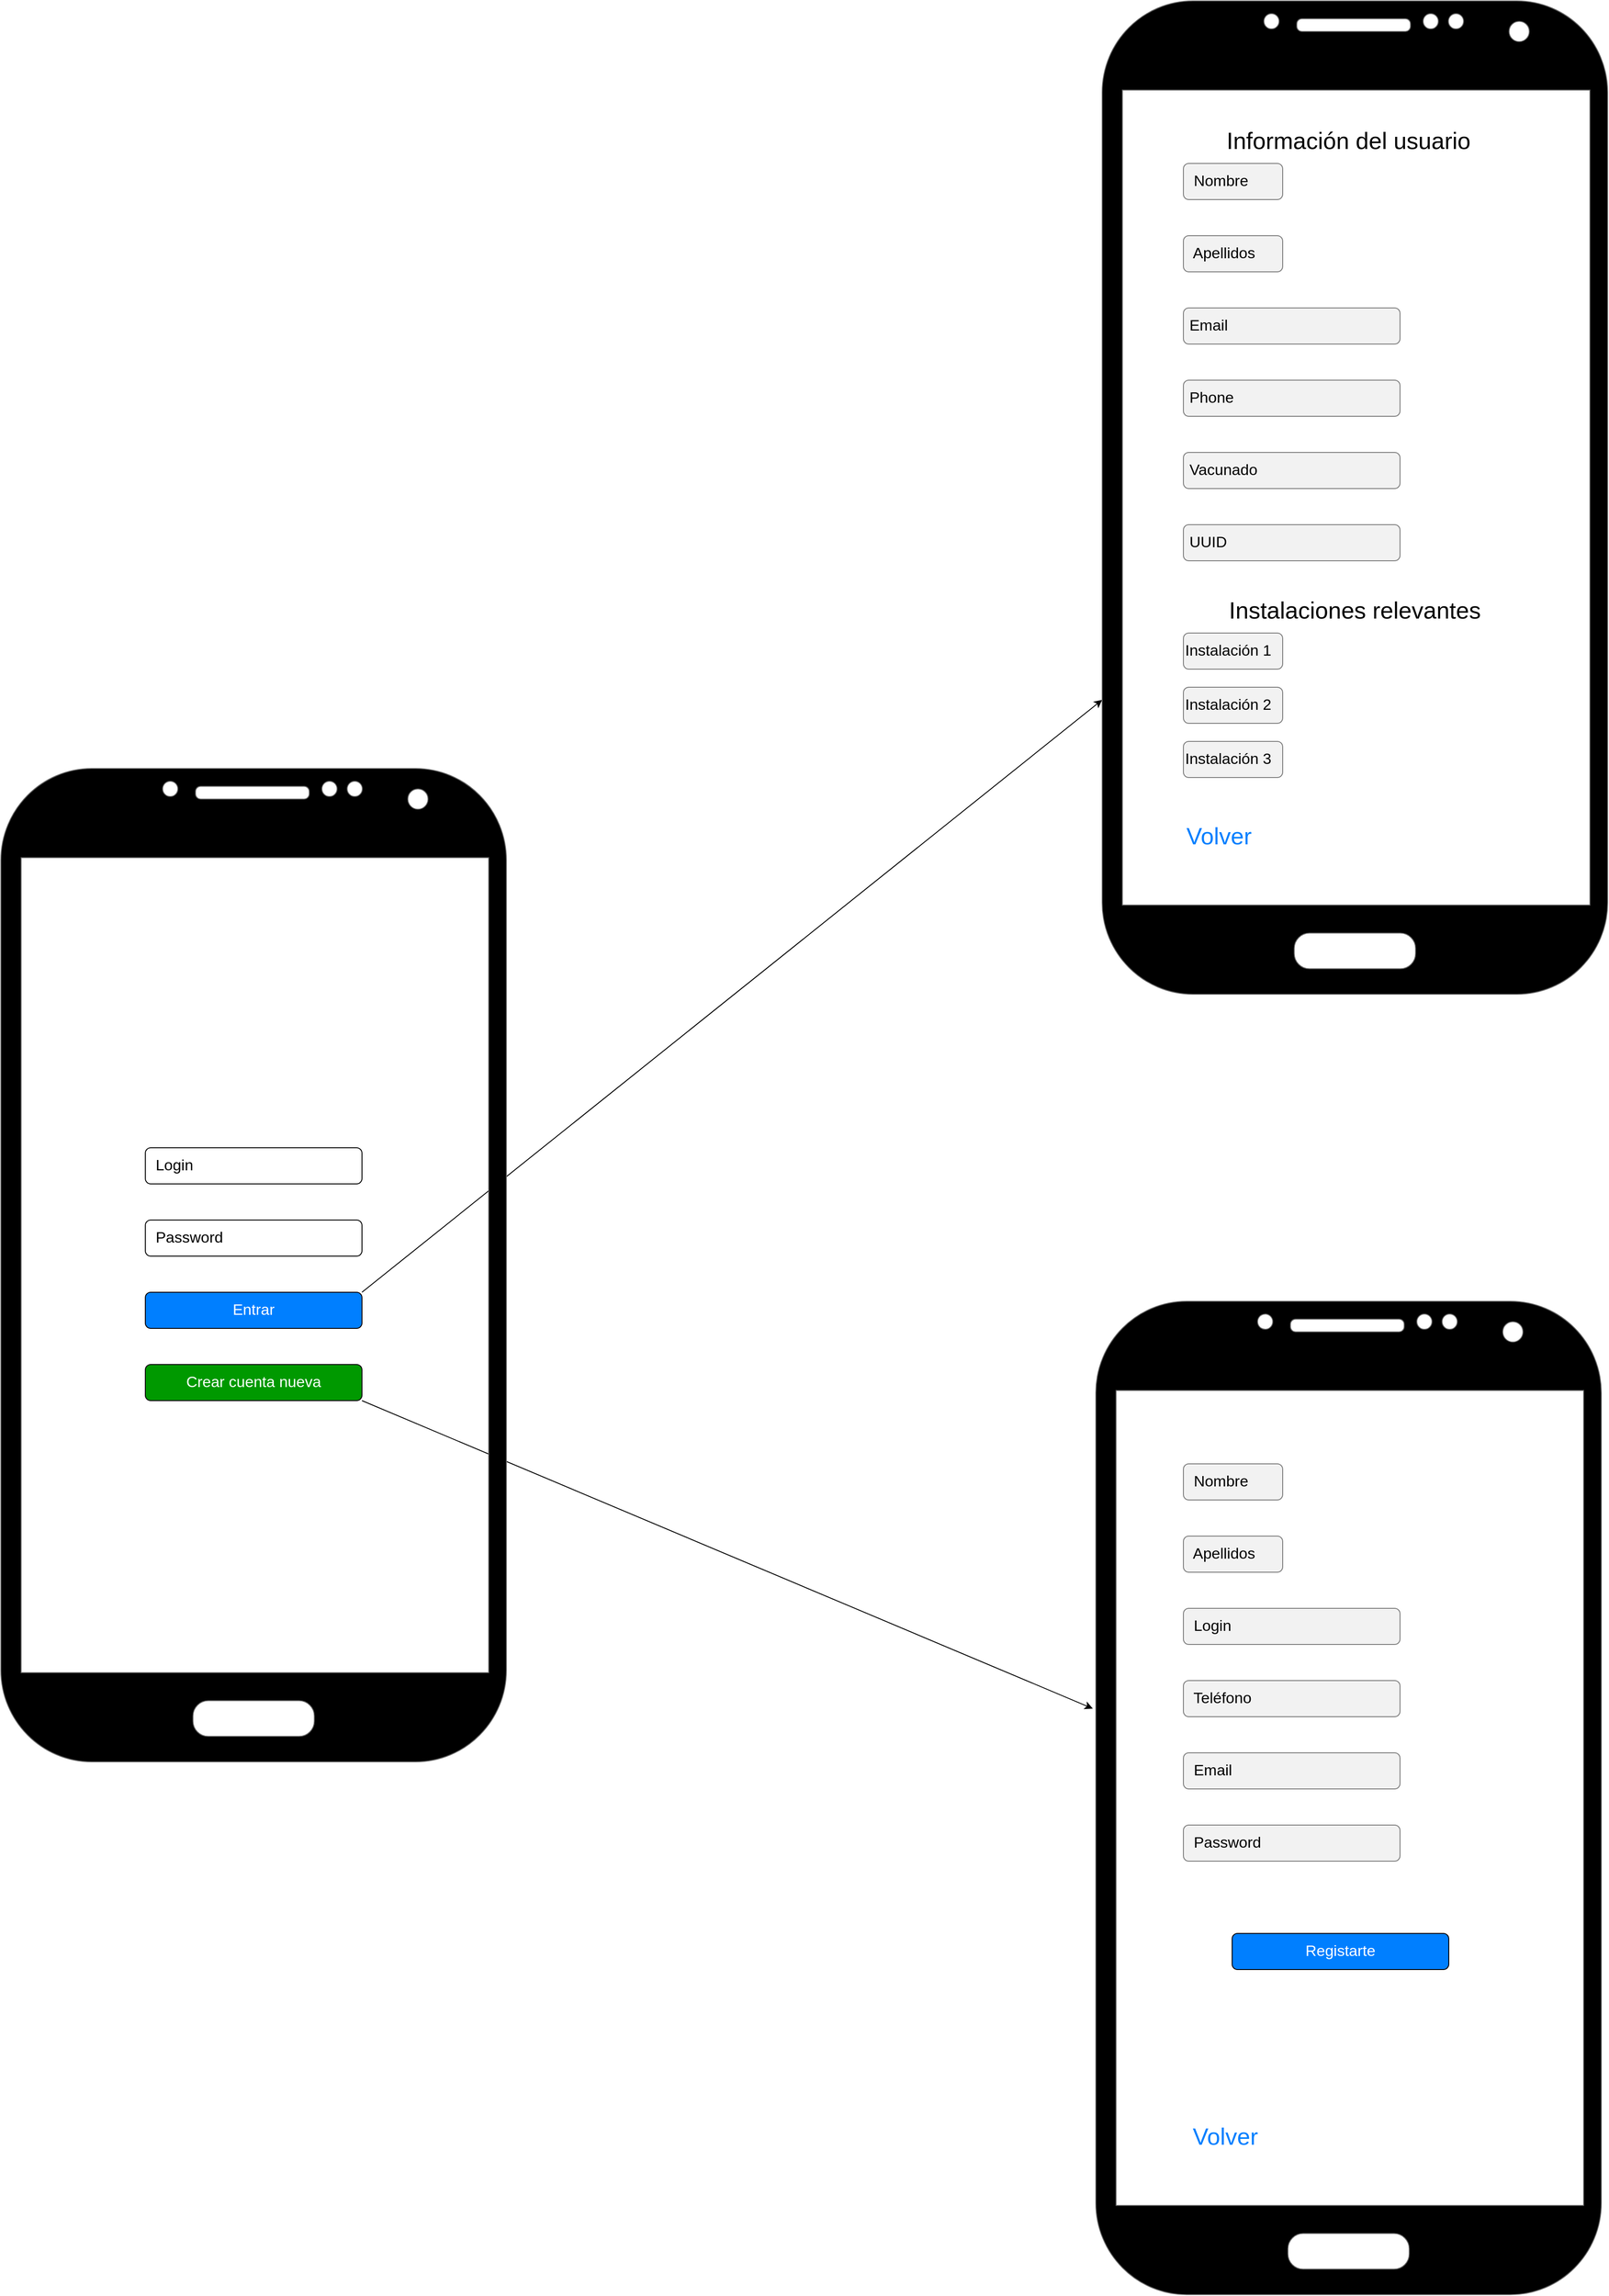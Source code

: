 <mxfile version="16.4.5" type="device"><diagram id="PCRjgJw1AyeSbDWRG1Qp" name="Page-1"><mxGraphModel dx="6394" dy="3816" grid="1" gridSize="10" guides="1" tooltips="1" connect="1" arrows="1" fold="1" page="1" pageScale="1" pageWidth="827" pageHeight="1169" math="0" shadow="0"><root><mxCell id="0"/><mxCell id="1" parent="0"/><mxCell id="ZthCKj06xyT4DVnuuAIe-14" value="&amp;nbsp; Login" style="rounded=1;whiteSpace=wrap;html=1;fontSize=17;fontColor=#000000;fillColor=none;gradientColor=none;align=left;" parent="1" vertex="1"><mxGeometry x="-880" y="370" width="240" height="40" as="geometry"/></mxCell><mxCell id="ZthCKj06xyT4DVnuuAIe-15" value="&amp;nbsp; Password" style="rounded=1;whiteSpace=wrap;html=1;fontSize=17;fontColor=#000000;fillColor=none;gradientColor=none;align=left;" parent="1" vertex="1"><mxGeometry x="-880" y="450" width="240" height="40" as="geometry"/></mxCell><mxCell id="ZthCKj06xyT4DVnuuAIe-19" value="Entrar" style="rounded=1;whiteSpace=wrap;html=1;fontSize=17;fontColor=#FFFFFF;fillColor=#007FFF;gradientColor=none;align=center;" parent="1" vertex="1"><mxGeometry x="-880" y="530" width="240" height="40" as="geometry"/></mxCell><mxCell id="ZthCKj06xyT4DVnuuAIe-20" value="Crear cuenta nueva" style="rounded=1;whiteSpace=wrap;html=1;fontSize=17;fontColor=#FFFFFF;fillColor=#009900;align=center;" parent="1" vertex="1"><mxGeometry x="-880" y="610" width="240" height="40" as="geometry"/></mxCell><mxCell id="ZthCKj06xyT4DVnuuAIe-22" value="&lt;span style=&quot;color: rgb(0 , 0 , 0)&quot;&gt;&amp;nbsp; Nombre&lt;/span&gt;" style="rounded=1;whiteSpace=wrap;html=1;fontSize=17;fontColor=#FFFFFF;fillColor=#E6E6E6;gradientColor=none;opacity=50;align=left;" parent="1" vertex="1"><mxGeometry x="270" y="720" width="110" height="40" as="geometry"/></mxCell><mxCell id="ZthCKj06xyT4DVnuuAIe-23" value="&lt;font color=&quot;#000000&quot;&gt;&amp;nbsp; Apellidos&lt;/font&gt;" style="rounded=1;whiteSpace=wrap;html=1;fontSize=17;fontColor=#FFFFFF;fillColor=#E6E6E6;gradientColor=none;opacity=50;align=left;" parent="1" vertex="1"><mxGeometry x="270" y="800" width="110" height="40" as="geometry"/></mxCell><mxCell id="ZthCKj06xyT4DVnuuAIe-25" value="&lt;font color=&quot;#000000&quot;&gt;&amp;nbsp; Password&lt;/font&gt;" style="rounded=1;whiteSpace=wrap;html=1;fontSize=17;fontColor=#FFFFFF;fillColor=#E6E6E6;gradientColor=none;opacity=50;align=left;" parent="1" vertex="1"><mxGeometry x="270" y="1120" width="240" height="40" as="geometry"/></mxCell><mxCell id="ZthCKj06xyT4DVnuuAIe-26" value="&lt;font color=&quot;#000000&quot;&gt;&amp;nbsp; Login&lt;/font&gt;" style="rounded=1;whiteSpace=wrap;html=1;fontSize=17;fontColor=#FFFFFF;fillColor=#E6E6E6;gradientColor=none;opacity=50;align=left;" parent="1" vertex="1"><mxGeometry x="270" y="880" width="240" height="40" as="geometry"/></mxCell><mxCell id="ZthCKj06xyT4DVnuuAIe-27" value="Registarte" style="rounded=1;whiteSpace=wrap;html=1;fontSize=17;fontColor=#FFFFFF;fillColor=#007FFF;align=center;" parent="1" vertex="1"><mxGeometry x="324" y="1240" width="240" height="40" as="geometry"/></mxCell><mxCell id="ZthCKj06xyT4DVnuuAIe-28" value="" style="endArrow=classic;html=1;rounded=0;fontSize=17;fontColor=#000000;exitX=1;exitY=1;exitDx=0;exitDy=0;entryX=-0.006;entryY=0.41;entryDx=0;entryDy=0;entryPerimeter=0;" parent="1" source="ZthCKj06xyT4DVnuuAIe-20" target="8eITHG2HQdBkpzEDNWtE-13" edge="1"><mxGeometry width="50" height="50" relative="1" as="geometry"><mxPoint x="-60" y="780" as="sourcePoint"/><mxPoint x="110" y="980" as="targetPoint"/></mxGeometry></mxCell><mxCell id="ZthCKj06xyT4DVnuuAIe-31" value="&lt;span style=&quot;color: rgb(0 , 0 , 0)&quot;&gt;&amp;nbsp; Nombre&lt;/span&gt;" style="rounded=1;whiteSpace=wrap;html=1;fontSize=17;fontColor=#FFFFFF;fillColor=#E6E6E6;gradientColor=none;opacity=50;align=left;" parent="1" vertex="1"><mxGeometry x="270" y="-720" width="110" height="40" as="geometry"/></mxCell><mxCell id="ZthCKj06xyT4DVnuuAIe-32" value="&lt;font color=&quot;#000000&quot;&gt;&amp;nbsp; Apellidos&lt;/font&gt;" style="rounded=1;whiteSpace=wrap;html=1;fontSize=17;fontColor=#FFFFFF;fillColor=#E6E6E6;gradientColor=none;opacity=50;align=left;" parent="1" vertex="1"><mxGeometry x="270" y="-640" width="110" height="40" as="geometry"/></mxCell><mxCell id="ZthCKj06xyT4DVnuuAIe-33" value="&lt;font color=&quot;#000000&quot;&gt;&amp;nbsp;Phone&lt;/font&gt;" style="rounded=1;whiteSpace=wrap;html=1;fontSize=17;fontColor=#FFFFFF;fillColor=#E6E6E6;gradientColor=none;opacity=50;align=left;" parent="1" vertex="1"><mxGeometry x="270" y="-480" width="240" height="40" as="geometry"/></mxCell><mxCell id="ZthCKj06xyT4DVnuuAIe-40" value="" style="shape=image;html=1;verticalAlign=top;verticalLabelPosition=bottom;labelBackgroundColor=#ffffff;imageAspect=0;aspect=fixed;image=https://cdn2.iconfinder.com/data/icons/mobile-and-internet-business/285/qr_code-128.png;fontSize=17;fontColor=#000000;fillColor=#E6E6E6;gradientColor=none;opacity=50;" parent="1" vertex="1"><mxGeometry x="533" y="-680" width="120" height="120" as="geometry"/></mxCell><mxCell id="ZthCKj06xyT4DVnuuAIe-41" value="" style="endArrow=classic;html=1;rounded=0;fontSize=17;fontColor=#000000;exitX=1;exitY=0;exitDx=0;exitDy=0;" parent="1" source="ZthCKj06xyT4DVnuuAIe-19" target="8eITHG2HQdBkpzEDNWtE-2" edge="1"><mxGeometry width="50" height="50" relative="1" as="geometry"><mxPoint x="-60" y="430" as="sourcePoint"/><mxPoint x="227" y="-8.912" as="targetPoint"/></mxGeometry></mxCell><mxCell id="ZthCKj06xyT4DVnuuAIe-78" value="&lt;font color=&quot;#000000&quot;&gt;&amp;nbsp;Email&lt;/font&gt;" style="rounded=1;whiteSpace=wrap;html=1;fontSize=17;fontColor=#FFFFFF;fillColor=#E6E6E6;gradientColor=none;opacity=50;align=left;" parent="1" vertex="1"><mxGeometry x="270" y="-560" width="240" height="40" as="geometry"/></mxCell><mxCell id="8eITHG2HQdBkpzEDNWtE-1" value="" style="verticalLabelPosition=bottom;verticalAlign=top;html=1;shadow=0;dashed=0;strokeWidth=1;shape=mxgraph.android.phone2;strokeColor=#666666;fillColor=#000000;" vertex="1" parent="1"><mxGeometry x="-1040" y="-50" width="560" height="1100" as="geometry"/></mxCell><mxCell id="8eITHG2HQdBkpzEDNWtE-2" value="" style="verticalLabelPosition=bottom;verticalAlign=top;html=1;shadow=0;dashed=0;strokeWidth=1;shape=mxgraph.android.phone2;strokeColor=#666666;fillColor=#000000;" vertex="1" parent="1"><mxGeometry x="180" y="-900" width="560" height="1100" as="geometry"/></mxCell><mxCell id="8eITHG2HQdBkpzEDNWtE-3" value="&lt;font color=&quot;#000000&quot;&gt;&amp;nbsp;Vacunado&lt;/font&gt;" style="rounded=1;whiteSpace=wrap;html=1;fontSize=17;fontColor=#FFFFFF;fillColor=#E6E6E6;gradientColor=none;opacity=50;align=left;" vertex="1" parent="1"><mxGeometry x="270" y="-400" width="240" height="40" as="geometry"/></mxCell><mxCell id="8eITHG2HQdBkpzEDNWtE-4" value="&lt;font color=&quot;#000000&quot;&gt;&amp;nbsp;UUID&lt;/font&gt;" style="rounded=1;whiteSpace=wrap;html=1;fontSize=17;fontColor=#FFFFFF;fillColor=#E6E6E6;gradientColor=none;opacity=50;align=left;" vertex="1" parent="1"><mxGeometry x="270" y="-320" width="240" height="40" as="geometry"/></mxCell><mxCell id="8eITHG2HQdBkpzEDNWtE-5" value="&lt;font style=&quot;font-size: 26px&quot;&gt;Información del usuario&lt;/font&gt;" style="text;html=1;strokeColor=none;fillColor=none;align=center;verticalAlign=middle;whiteSpace=wrap;rounded=0;" vertex="1" parent="1"><mxGeometry x="293" y="-760" width="320" height="30" as="geometry"/></mxCell><mxCell id="8eITHG2HQdBkpzEDNWtE-6" value="&lt;span style=&quot;font-size: 26px&quot;&gt;Instalaciones relevantes&lt;/span&gt;" style="text;html=1;strokeColor=none;fillColor=none;align=center;verticalAlign=middle;whiteSpace=wrap;rounded=0;" vertex="1" parent="1"><mxGeometry x="300" y="-240" width="320" height="30" as="geometry"/></mxCell><mxCell id="8eITHG2HQdBkpzEDNWtE-7" value="&lt;font color=&quot;#000000&quot;&gt;Instalación 1&lt;/font&gt;" style="rounded=1;whiteSpace=wrap;html=1;fontSize=17;fontColor=#FFFFFF;fillColor=#E6E6E6;gradientColor=none;opacity=50;align=left;" vertex="1" parent="1"><mxGeometry x="270" y="-200" width="110" height="40" as="geometry"/></mxCell><mxCell id="8eITHG2HQdBkpzEDNWtE-8" value="&lt;font color=&quot;#000000&quot;&gt;Instalación 2&lt;/font&gt;" style="rounded=1;whiteSpace=wrap;html=1;fontSize=17;fontColor=#FFFFFF;fillColor=#E6E6E6;gradientColor=none;opacity=50;align=left;" vertex="1" parent="1"><mxGeometry x="270" y="-140" width="110" height="40" as="geometry"/></mxCell><mxCell id="8eITHG2HQdBkpzEDNWtE-11" value="&lt;font color=&quot;#000000&quot;&gt;Instalación 3&lt;/font&gt;" style="rounded=1;whiteSpace=wrap;html=1;fontSize=17;fontColor=#FFFFFF;fillColor=#E6E6E6;gradientColor=none;opacity=50;align=left;" vertex="1" parent="1"><mxGeometry x="270" y="-80" width="110" height="40" as="geometry"/></mxCell><mxCell id="8eITHG2HQdBkpzEDNWtE-12" value="Volver" style="text;html=1;align=center;verticalAlign=middle;whiteSpace=wrap;rounded=0;fontSize=26;fontColor=#007FFF;" vertex="1" parent="1"><mxGeometry x="263" y="10" width="93" height="30" as="geometry"/></mxCell><mxCell id="8eITHG2HQdBkpzEDNWtE-13" value="" style="verticalLabelPosition=bottom;verticalAlign=top;html=1;shadow=0;dashed=0;strokeWidth=1;shape=mxgraph.android.phone2;strokeColor=#666666;fillColor=#000000;" vertex="1" parent="1"><mxGeometry x="173" y="540" width="560" height="1100" as="geometry"/></mxCell><mxCell id="8eITHG2HQdBkpzEDNWtE-14" value="&lt;font color=&quot;#000000&quot;&gt;&amp;nbsp; Teléfono&lt;/font&gt;" style="rounded=1;whiteSpace=wrap;html=1;fontSize=17;fontColor=#FFFFFF;fillColor=#E6E6E6;gradientColor=none;opacity=50;align=left;" vertex="1" parent="1"><mxGeometry x="270" y="960" width="240" height="40" as="geometry"/></mxCell><mxCell id="8eITHG2HQdBkpzEDNWtE-15" value="&lt;font color=&quot;#000000&quot;&gt;&amp;nbsp; Email&lt;/font&gt;" style="rounded=1;whiteSpace=wrap;html=1;fontSize=17;fontColor=#FFFFFF;fillColor=#E6E6E6;gradientColor=none;opacity=50;align=left;" vertex="1" parent="1"><mxGeometry x="270" y="1040" width="240" height="40" as="geometry"/></mxCell><mxCell id="8eITHG2HQdBkpzEDNWtE-16" value="Volver" style="text;html=1;align=center;verticalAlign=middle;whiteSpace=wrap;rounded=0;fontSize=26;fontColor=#007FFF;" vertex="1" parent="1"><mxGeometry x="270" y="1450" width="93" height="30" as="geometry"/></mxCell></root></mxGraphModel></diagram></mxfile>